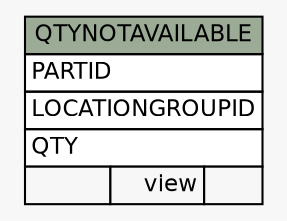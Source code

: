 // dot 2.26.3 on Linux 3.5.0-34-generic
// SchemaSpy rev 590
digraph "QTYNOTAVAILABLE" {
  graph [
    rankdir="RL"
    bgcolor="#f7f7f7"
    nodesep="0.18"
    ranksep="0.46"
    fontname="Helvetica"
    fontsize="11"
  ];
  node [
    fontname="Helvetica"
    fontsize="11"
    shape="plaintext"
  ];
  edge [
    arrowsize="0.8"
  ];
  "QTYNOTAVAILABLE" [
    label=<
    <TABLE BORDER="0" CELLBORDER="1" CELLSPACING="0" BGCOLOR="#ffffff">
      <TR><TD COLSPAN="3" BGCOLOR="#9bab96" ALIGN="CENTER">QTYNOTAVAILABLE</TD></TR>
      <TR><TD PORT="PARTID" COLSPAN="3" ALIGN="LEFT">PARTID</TD></TR>
      <TR><TD PORT="LOCATIONGROUPID" COLSPAN="3" ALIGN="LEFT">LOCATIONGROUPID</TD></TR>
      <TR><TD PORT="QTY" COLSPAN="3" ALIGN="LEFT">QTY</TD></TR>
      <TR><TD ALIGN="LEFT" BGCOLOR="#f7f7f7">  </TD><TD ALIGN="RIGHT" BGCOLOR="#f7f7f7">view</TD><TD ALIGN="RIGHT" BGCOLOR="#f7f7f7">  </TD></TR>
    </TABLE>>
    URL="tables/QTYNOTAVAILABLE.html"
    tooltip="QTYNOTAVAILABLE"
  ];
}
